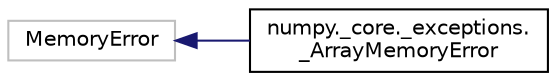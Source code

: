 digraph "Graphical Class Hierarchy"
{
 // LATEX_PDF_SIZE
  edge [fontname="Helvetica",fontsize="10",labelfontname="Helvetica",labelfontsize="10"];
  node [fontname="Helvetica",fontsize="10",shape=record];
  rankdir="LR";
  Node7574 [label="MemoryError",height=0.2,width=0.4,color="grey75", fillcolor="white", style="filled",tooltip=" "];
  Node7574 -> Node0 [dir="back",color="midnightblue",fontsize="10",style="solid",fontname="Helvetica"];
  Node0 [label="numpy._core._exceptions.\l_ArrayMemoryError",height=0.2,width=0.4,color="black", fillcolor="white", style="filled",URL="$classnumpy_1_1__core_1_1__exceptions_1_1__ArrayMemoryError.html",tooltip=" "];
}

